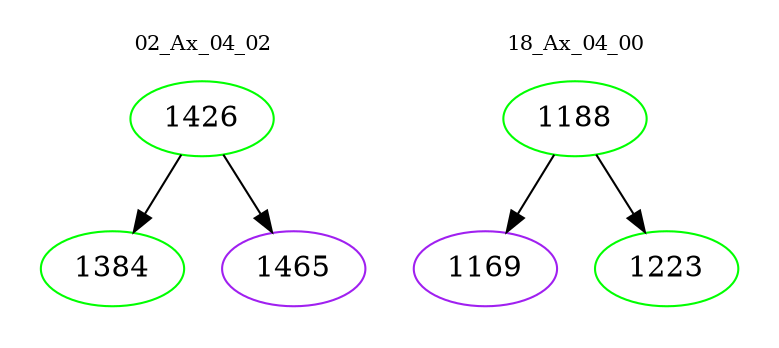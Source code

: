 digraph{
subgraph cluster_0 {
color = white
label = "02_Ax_04_02";
fontsize=10;
T0_1426 [label="1426", color="green"]
T0_1426 -> T0_1384 [color="black"]
T0_1384 [label="1384", color="green"]
T0_1426 -> T0_1465 [color="black"]
T0_1465 [label="1465", color="purple"]
}
subgraph cluster_1 {
color = white
label = "18_Ax_04_00";
fontsize=10;
T1_1188 [label="1188", color="green"]
T1_1188 -> T1_1169 [color="black"]
T1_1169 [label="1169", color="purple"]
T1_1188 -> T1_1223 [color="black"]
T1_1223 [label="1223", color="green"]
}
}
